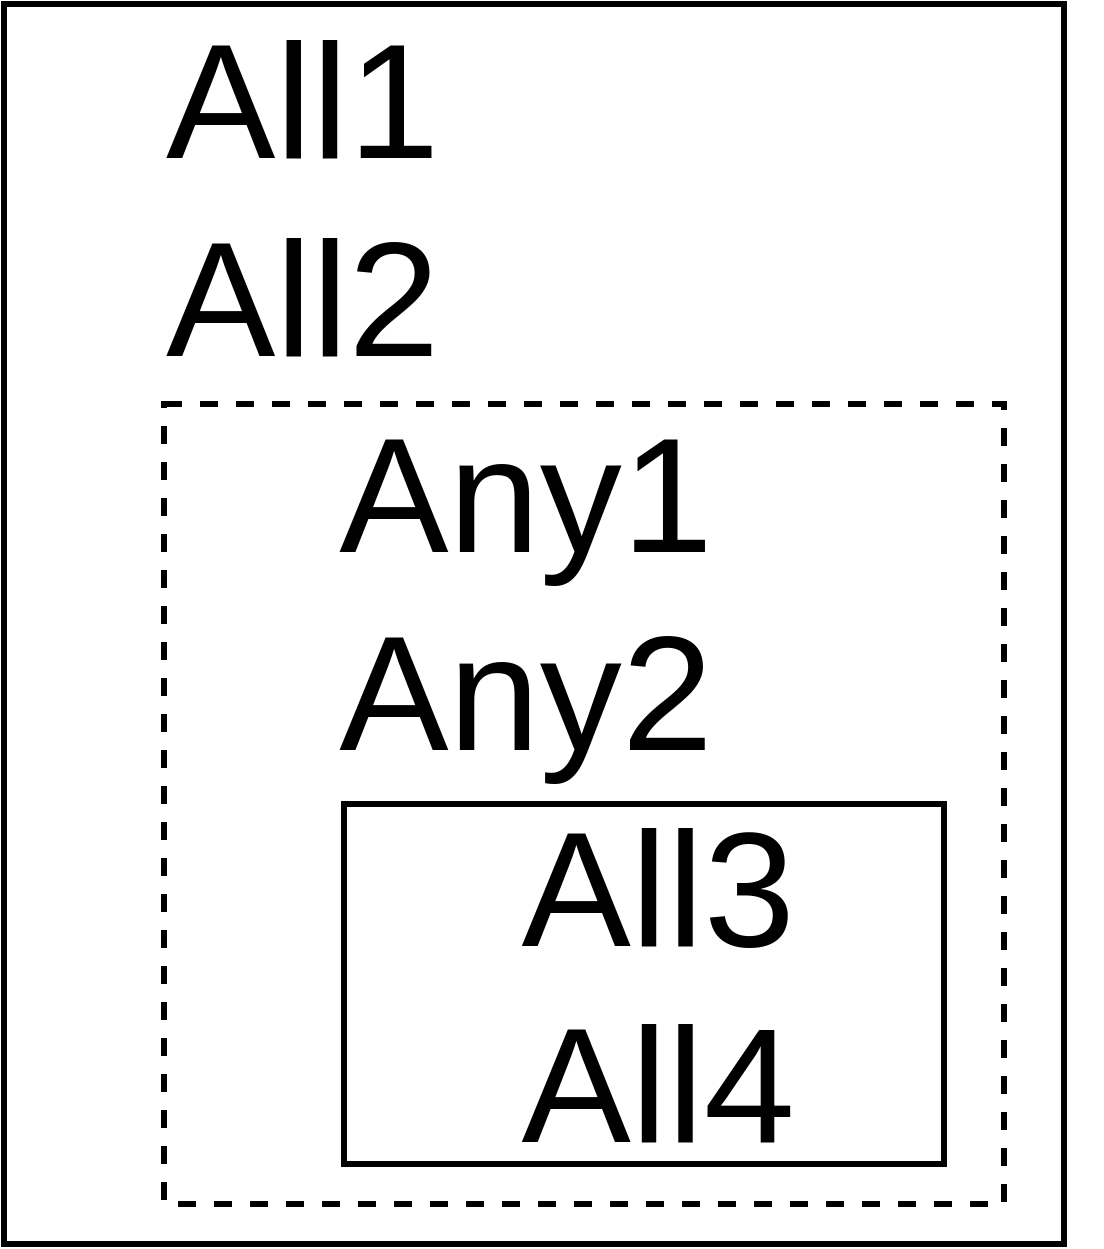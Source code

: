 <mxfile>
    <diagram id="fDxJOs-Pcv6SKHLIagI-" name="Page-1">
        <mxGraphModel dx="1108" dy="830" grid="1" gridSize="10" guides="1" tooltips="1" connect="1" arrows="1" fold="1" page="1" pageScale="1" pageWidth="850" pageHeight="1100" math="0" shadow="0">
            <root>
                <mxCell id="0"/>
                <mxCell id="1" value="Text" parent="0"/>
                <mxCell id="6" value="&lt;font style=&quot;font-size: 82px&quot;&gt;All1&lt;br&gt;All2&lt;br&gt;&amp;nbsp; &amp;nbsp; Any1&lt;br&gt;&amp;nbsp; &amp;nbsp; Any2&lt;br&gt;&amp;nbsp; &amp;nbsp; &amp;nbsp; &amp;nbsp; All3&lt;br&gt;&amp;nbsp; &amp;nbsp; &amp;nbsp; &amp;nbsp; All4&lt;br&gt;&lt;/font&gt;" style="text;html=1;strokeColor=none;align=left;verticalAlign=middle;whiteSpace=wrap;rounded=0;dashed=1;" parent="1" vertex="1">
                    <mxGeometry x="89" y="120" width="470" height="590" as="geometry"/>
                </mxCell>
                <mxCell id="7" value="Boxes" parent="0"/>
                <mxCell id="5" value="" style="rounded=0;whiteSpace=wrap;html=1;strokeWidth=3;dashed=1;fillColor=none;" parent="7" vertex="1">
                    <mxGeometry x="90" y="320" width="420" height="400" as="geometry"/>
                </mxCell>
                <mxCell id="4" value="" style="rounded=0;whiteSpace=wrap;html=1;strokeWidth=3;fillColor=none;" parent="7" vertex="1">
                    <mxGeometry x="10" y="120" width="530" height="620" as="geometry"/>
                </mxCell>
                <mxCell id="8" value="" style="rounded=0;whiteSpace=wrap;html=1;strokeWidth=3;fillColor=none;" parent="7" vertex="1">
                    <mxGeometry x="180" y="520" width="300" height="180" as="geometry"/>
                </mxCell>
                <mxCell id="10" value="Untitled Layer" parent="0" visible="0"/>
            </root>
        </mxGraphModel>
    </diagram>
</mxfile>